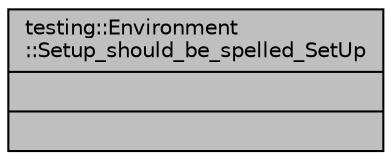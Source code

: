 digraph "testing::Environment::Setup_should_be_spelled_SetUp"
{
 // INTERACTIVE_SVG=YES
 // LATEX_PDF_SIZE
  edge [fontname="Helvetica",fontsize="10",labelfontname="Helvetica",labelfontsize="10"];
  node [fontname="Helvetica",fontsize="10",shape=record];
  Node1 [label="{testing::Environment\l::Setup_should_be_spelled_SetUp\n||}",height=0.2,width=0.4,color="black", fillcolor="grey75", style="filled", fontcolor="black",tooltip=" "];
}
